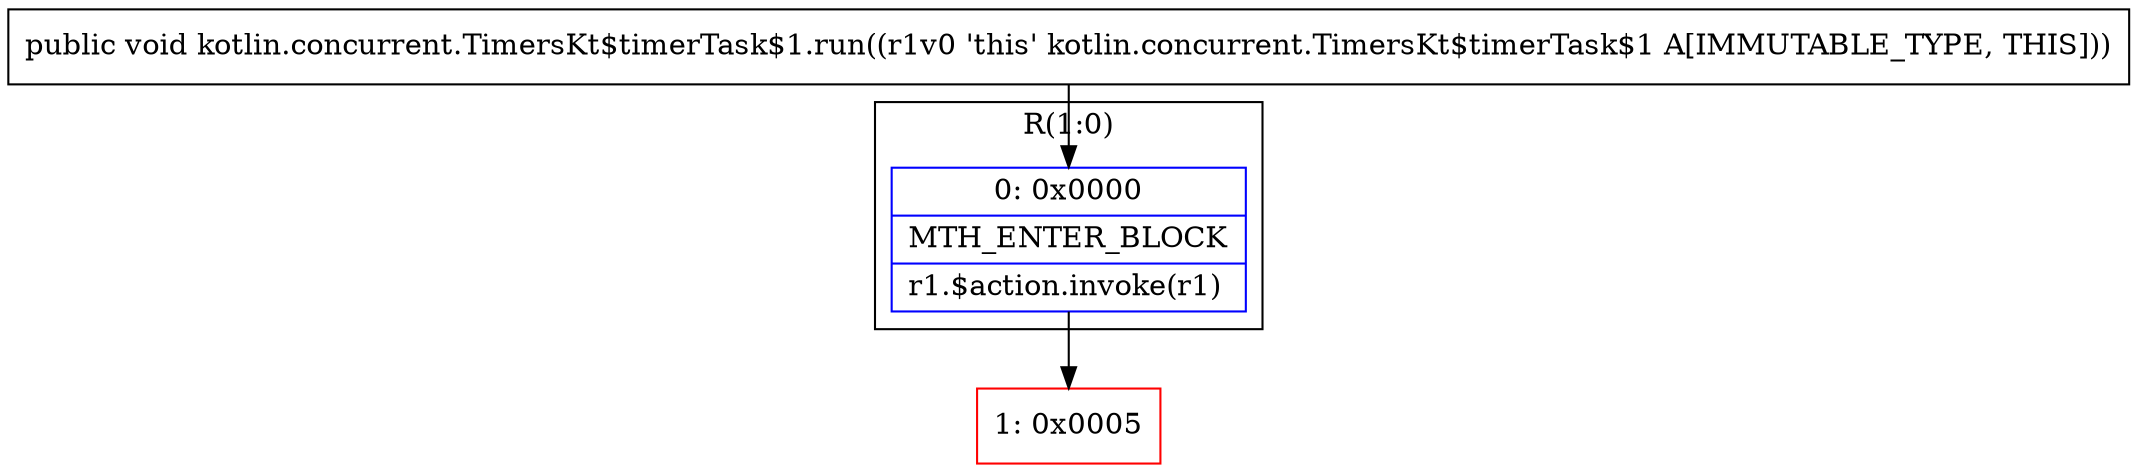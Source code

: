 digraph "CFG forkotlin.concurrent.TimersKt$timerTask$1.run()V" {
subgraph cluster_Region_1798203715 {
label = "R(1:0)";
node [shape=record,color=blue];
Node_0 [shape=record,label="{0\:\ 0x0000|MTH_ENTER_BLOCK\l|r1.$action.invoke(r1)\l}"];
}
Node_1 [shape=record,color=red,label="{1\:\ 0x0005}"];
MethodNode[shape=record,label="{public void kotlin.concurrent.TimersKt$timerTask$1.run((r1v0 'this' kotlin.concurrent.TimersKt$timerTask$1 A[IMMUTABLE_TYPE, THIS])) }"];
MethodNode -> Node_0;
Node_0 -> Node_1;
}

